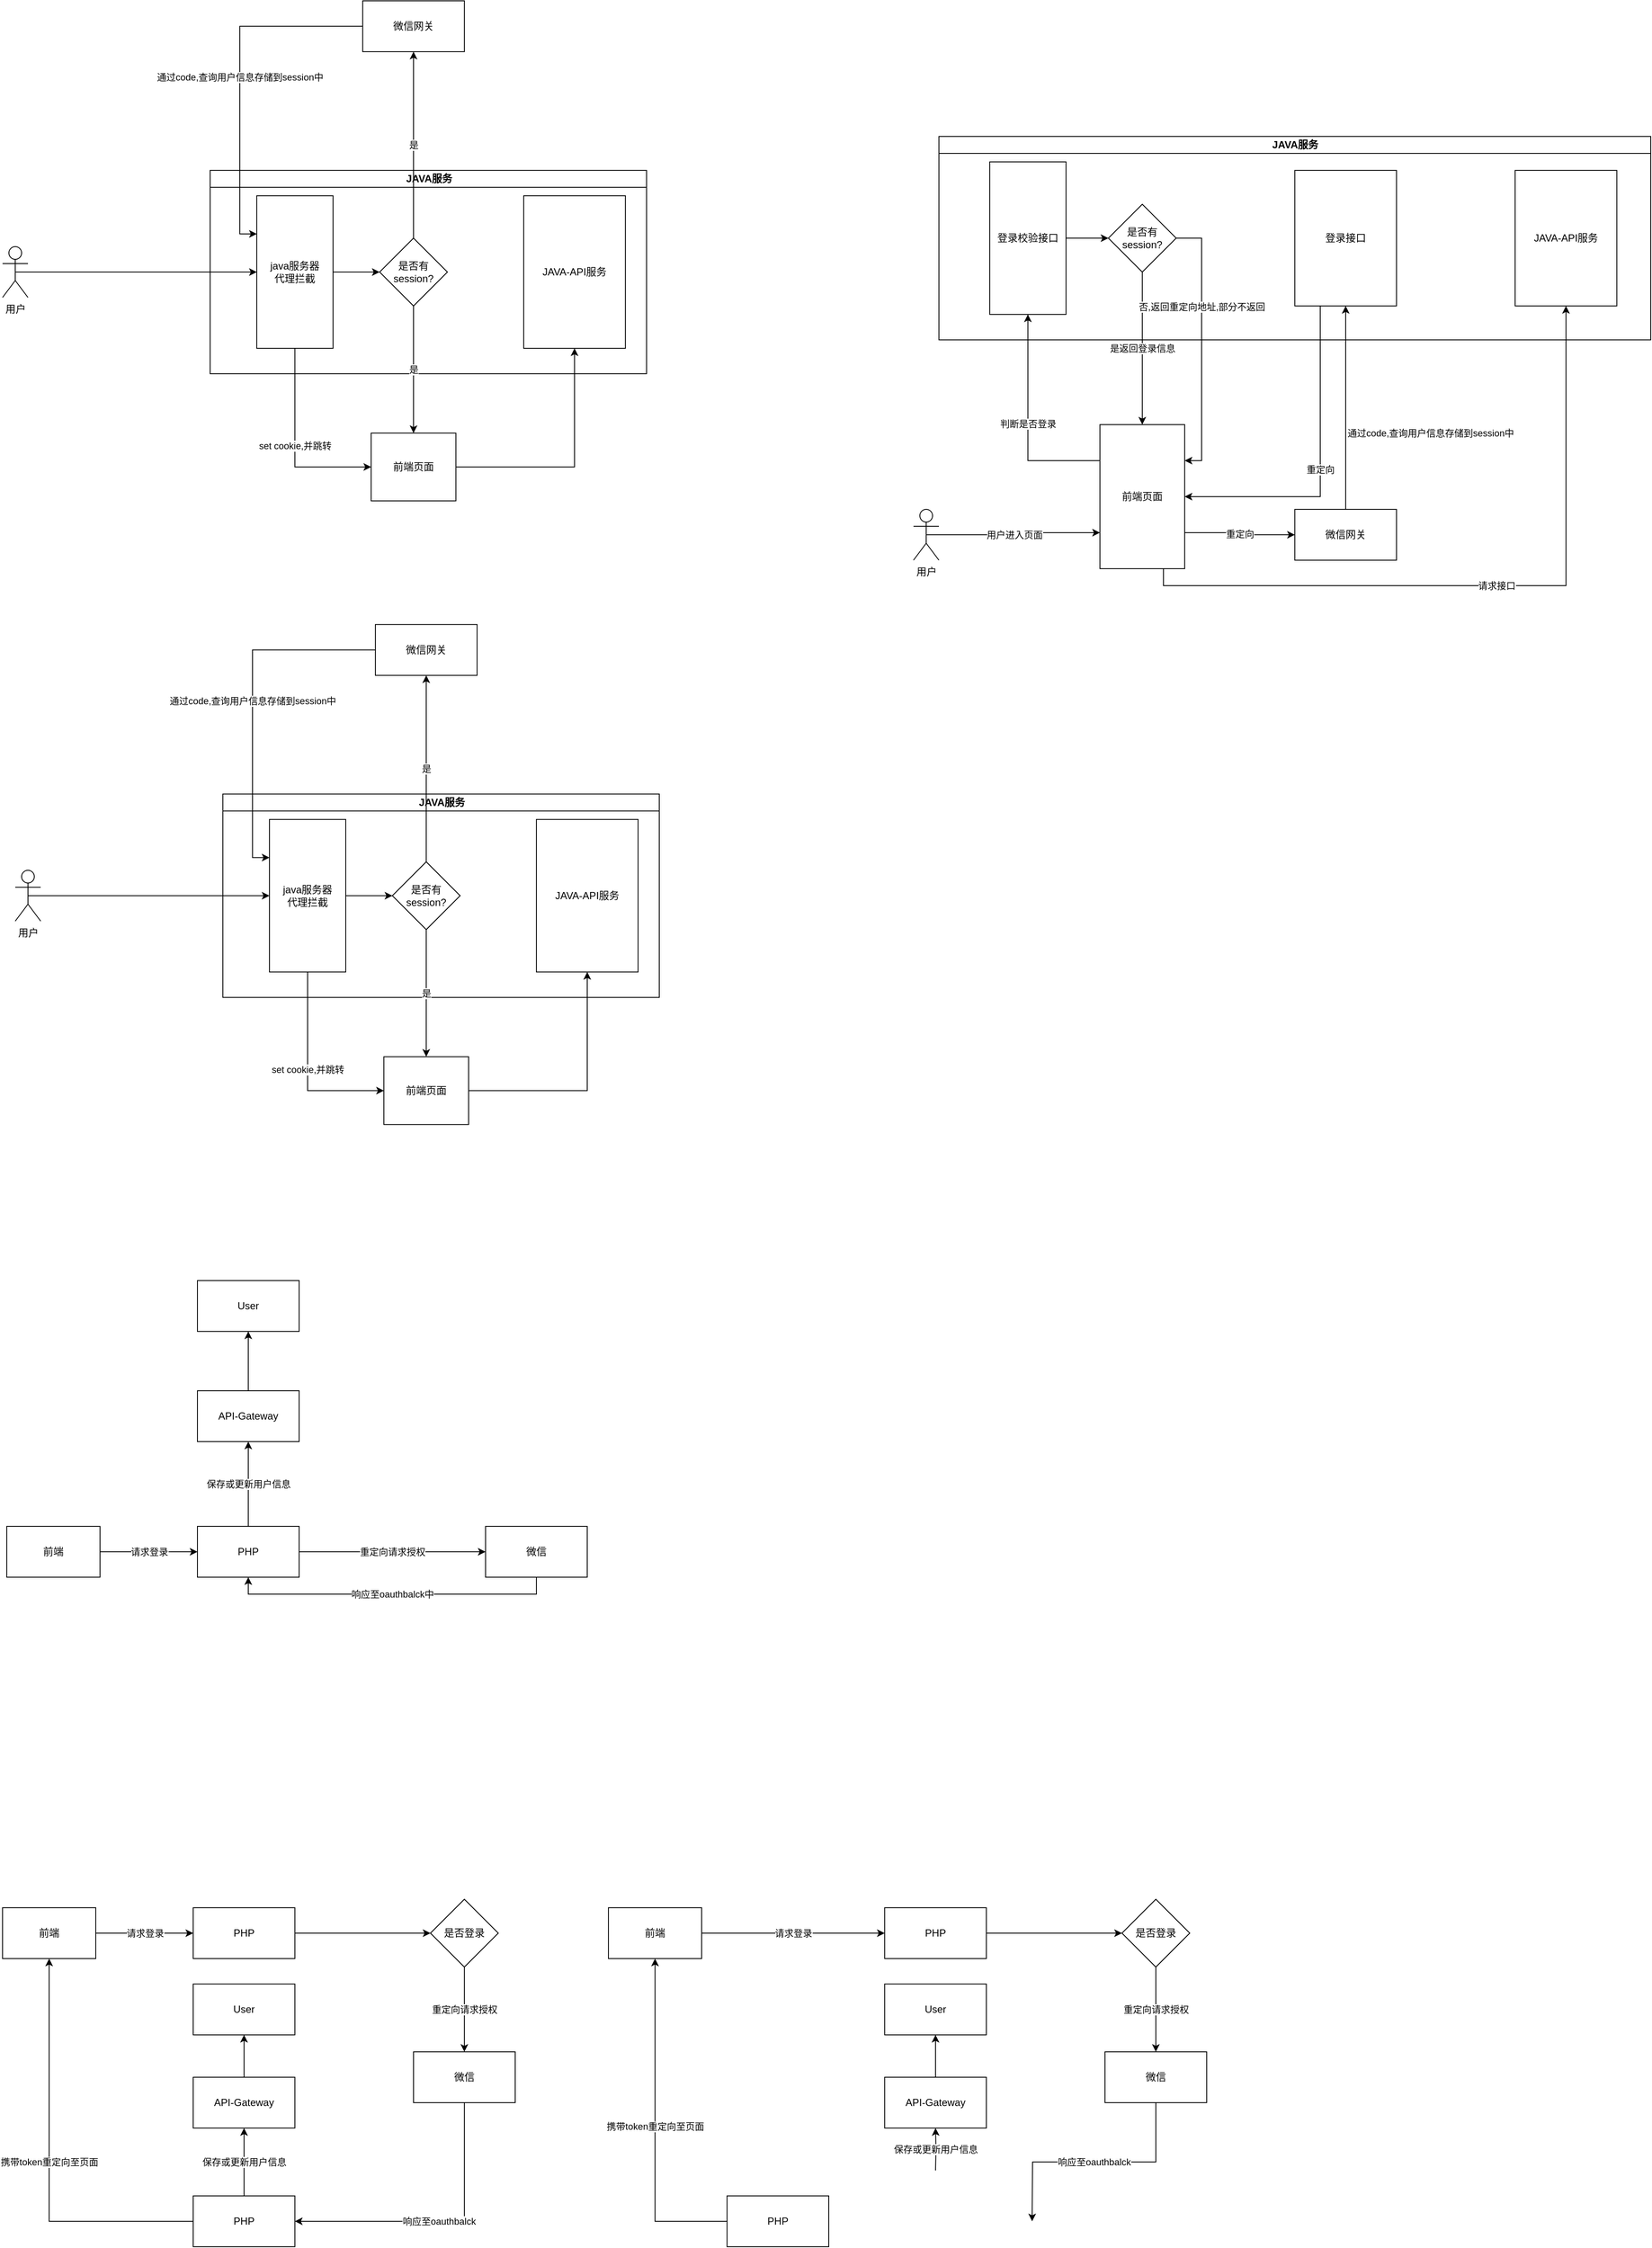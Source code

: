 <mxfile version="11.2.3" type="github" pages="1"><diagram id="ZFBAuobEn__pr9jLAsII" name="第 1 页"><mxGraphModel dx="1422" dy="1655" grid="1" gridSize="10" guides="1" tooltips="1" connect="1" arrows="1" fold="1" page="1" pageScale="1" pageWidth="1100" pageHeight="850" background="#FFFFFF" math="0" shadow="0"><root><mxCell id="0"/><mxCell id="1" parent="0"/><mxCell id="5YqJo6QiYUOueP3mv-Mx-4" value="set cookie,并跳转" style="edgeStyle=orthogonalEdgeStyle;rounded=0;orthogonalLoop=1;jettySize=auto;html=1;exitX=0.5;exitY=1;exitDx=0;exitDy=0;entryX=0;entryY=0.5;entryDx=0;entryDy=0;" parent="1" source="5YqJo6QiYUOueP3mv-Mx-1" target="5YqJo6QiYUOueP3mv-Mx-2" edge="1"><mxGeometry relative="1" as="geometry"/></mxCell><mxCell id="5YqJo6QiYUOueP3mv-Mx-6" style="edgeStyle=orthogonalEdgeStyle;rounded=0;orthogonalLoop=1;jettySize=auto;html=1;exitX=1;exitY=0.5;exitDx=0;exitDy=0;entryX=0.5;entryY=1;entryDx=0;entryDy=0;" parent="1" source="5YqJo6QiYUOueP3mv-Mx-2" target="5YqJo6QiYUOueP3mv-Mx-5" edge="1"><mxGeometry relative="1" as="geometry"/></mxCell><mxCell id="5YqJo6QiYUOueP3mv-Mx-2" value="前端页面" style="rounded=0;whiteSpace=wrap;html=1;" parent="1" vertex="1"><mxGeometry x="630" y="360" width="100" height="80" as="geometry"/></mxCell><mxCell id="5YqJo6QiYUOueP3mv-Mx-31" value="JAVA服务" style="swimlane;html=1;startSize=20;horizontal=1;containerType=tree;" parent="1" vertex="1"><mxGeometry x="440" y="50" width="515" height="240" as="geometry"/></mxCell><mxCell id="AHeOL8gglu6n_5h1qj5--10" style="edgeStyle=orthogonalEdgeStyle;rounded=0;orthogonalLoop=1;jettySize=auto;html=1;exitX=1;exitY=0.5;exitDx=0;exitDy=0;entryX=0;entryY=0.5;entryDx=0;entryDy=0;" edge="1" parent="5YqJo6QiYUOueP3mv-Mx-31" source="5YqJo6QiYUOueP3mv-Mx-1" target="AHeOL8gglu6n_5h1qj5--2"><mxGeometry relative="1" as="geometry"/></mxCell><mxCell id="5YqJo6QiYUOueP3mv-Mx-1" value="java服务器&lt;br&gt;代理拦截" style="rounded=0;whiteSpace=wrap;html=1;" parent="5YqJo6QiYUOueP3mv-Mx-31" vertex="1"><mxGeometry x="55" y="30" width="90" height="180" as="geometry"/></mxCell><mxCell id="5YqJo6QiYUOueP3mv-Mx-5" value="JAVA-API服务" style="rounded=0;whiteSpace=wrap;html=1;" parent="5YqJo6QiYUOueP3mv-Mx-31" vertex="1"><mxGeometry x="370" y="30" width="120" height="180" as="geometry"/></mxCell><mxCell id="AHeOL8gglu6n_5h1qj5--2" value="是否有session?" style="rhombus;whiteSpace=wrap;html=1;" vertex="1" parent="5YqJo6QiYUOueP3mv-Mx-31"><mxGeometry x="200" y="80" width="80" height="80" as="geometry"/></mxCell><mxCell id="AHeOL8gglu6n_5h1qj5--3" value="是" style="edgeStyle=orthogonalEdgeStyle;rounded=0;orthogonalLoop=1;jettySize=auto;html=1;exitX=0.5;exitY=0;exitDx=0;exitDy=0;" edge="1" parent="5YqJo6QiYUOueP3mv-Mx-31" source="AHeOL8gglu6n_5h1qj5--2"><mxGeometry relative="1" as="geometry"><mxPoint x="240" y="-140" as="targetPoint"/></mxGeometry></mxCell><mxCell id="5YqJo6QiYUOueP3mv-Mx-35" style="edgeStyle=orthogonalEdgeStyle;rounded=0;orthogonalLoop=1;jettySize=auto;html=1;exitX=0.5;exitY=0.5;exitDx=0;exitDy=0;exitPerimeter=0;entryX=0;entryY=0.5;entryDx=0;entryDy=0;" parent="1" source="5YqJo6QiYUOueP3mv-Mx-32" target="5YqJo6QiYUOueP3mv-Mx-1" edge="1"><mxGeometry relative="1" as="geometry"><mxPoint x="380" y="180" as="targetPoint"/></mxGeometry></mxCell><mxCell id="5YqJo6QiYUOueP3mv-Mx-32" value="用户" style="shape=umlActor;verticalLabelPosition=bottom;labelBackgroundColor=#ffffff;verticalAlign=top;html=1;outlineConnect=0;" parent="1" vertex="1"><mxGeometry x="195" y="140" width="30" height="60" as="geometry"/></mxCell><mxCell id="AHeOL8gglu6n_5h1qj5--4" value="是" style="edgeStyle=orthogonalEdgeStyle;rounded=0;orthogonalLoop=1;jettySize=auto;html=1;exitX=0.5;exitY=1;exitDx=0;exitDy=0;entryX=0.5;entryY=0;entryDx=0;entryDy=0;" edge="1" parent="1" source="AHeOL8gglu6n_5h1qj5--2" target="5YqJo6QiYUOueP3mv-Mx-2"><mxGeometry relative="1" as="geometry"/></mxCell><mxCell id="AHeOL8gglu6n_5h1qj5--12" value="通过code,查询用户信息存储到session中" style="edgeStyle=orthogonalEdgeStyle;rounded=0;orthogonalLoop=1;jettySize=auto;html=1;exitX=0;exitY=0.5;exitDx=0;exitDy=0;entryX=0;entryY=0.25;entryDx=0;entryDy=0;" edge="1" parent="1" source="AHeOL8gglu6n_5h1qj5--11" target="5YqJo6QiYUOueP3mv-Mx-1"><mxGeometry relative="1" as="geometry"/></mxCell><mxCell id="AHeOL8gglu6n_5h1qj5--11" value="微信网关" style="rounded=0;whiteSpace=wrap;html=1;" vertex="1" parent="1"><mxGeometry x="620" y="-150" width="120" height="60" as="geometry"/></mxCell><mxCell id="AHeOL8gglu6n_5h1qj5--15" value="请求接口" style="edgeStyle=orthogonalEdgeStyle;rounded=0;orthogonalLoop=1;jettySize=auto;html=1;exitX=0.75;exitY=1;exitDx=0;exitDy=0;entryX=0.5;entryY=1;entryDx=0;entryDy=0;" edge="1" parent="1" source="AHeOL8gglu6n_5h1qj5--16" target="AHeOL8gglu6n_5h1qj5--20"><mxGeometry relative="1" as="geometry"/></mxCell><mxCell id="AHeOL8gglu6n_5h1qj5--74" value="判断是否登录" style="edgeStyle=orthogonalEdgeStyle;rounded=0;orthogonalLoop=1;jettySize=auto;html=1;exitX=0;exitY=0.25;exitDx=0;exitDy=0;entryX=0.5;entryY=1;entryDx=0;entryDy=0;" edge="1" parent="1" source="AHeOL8gglu6n_5h1qj5--16" target="AHeOL8gglu6n_5h1qj5--19"><mxGeometry relative="1" as="geometry"/></mxCell><mxCell id="AHeOL8gglu6n_5h1qj5--87" value="重定向" style="edgeStyle=orthogonalEdgeStyle;rounded=0;orthogonalLoop=1;jettySize=auto;html=1;exitX=1;exitY=0.75;exitDx=0;exitDy=0;entryX=0;entryY=0.5;entryDx=0;entryDy=0;" edge="1" parent="1" source="AHeOL8gglu6n_5h1qj5--16" target="AHeOL8gglu6n_5h1qj5--27"><mxGeometry relative="1" as="geometry"/></mxCell><mxCell id="AHeOL8gglu6n_5h1qj5--16" value="前端页面" style="rounded=0;whiteSpace=wrap;html=1;" vertex="1" parent="1"><mxGeometry x="1490" y="350" width="100" height="170" as="geometry"/></mxCell><mxCell id="AHeOL8gglu6n_5h1qj5--17" value="JAVA服务" style="swimlane;html=1;startSize=20;horizontal=1;containerType=tree;" vertex="1" parent="1"><mxGeometry x="1300" y="10" width="840" height="240" as="geometry"/></mxCell><mxCell id="AHeOL8gglu6n_5h1qj5--18" style="edgeStyle=orthogonalEdgeStyle;rounded=0;orthogonalLoop=1;jettySize=auto;html=1;exitX=1;exitY=0.5;exitDx=0;exitDy=0;entryX=0;entryY=0.5;entryDx=0;entryDy=0;" edge="1" parent="AHeOL8gglu6n_5h1qj5--17" source="AHeOL8gglu6n_5h1qj5--19" target="AHeOL8gglu6n_5h1qj5--21"><mxGeometry relative="1" as="geometry"/></mxCell><mxCell id="AHeOL8gglu6n_5h1qj5--19" value="登录校验接口" style="rounded=0;whiteSpace=wrap;html=1;" vertex="1" parent="AHeOL8gglu6n_5h1qj5--17"><mxGeometry x="60" y="30" width="90" height="180" as="geometry"/></mxCell><mxCell id="AHeOL8gglu6n_5h1qj5--20" value="JAVA-API服务" style="rounded=0;whiteSpace=wrap;html=1;" vertex="1" parent="AHeOL8gglu6n_5h1qj5--17"><mxGeometry x="680" y="40" width="120" height="160" as="geometry"/></mxCell><mxCell id="AHeOL8gglu6n_5h1qj5--21" value="是否有session?" style="rhombus;whiteSpace=wrap;html=1;" vertex="1" parent="AHeOL8gglu6n_5h1qj5--17"><mxGeometry x="200" y="80" width="80" height="80" as="geometry"/></mxCell><mxCell id="AHeOL8gglu6n_5h1qj5--81" value="登录接口" style="rounded=0;whiteSpace=wrap;html=1;" vertex="1" parent="AHeOL8gglu6n_5h1qj5--17"><mxGeometry x="420" y="40" width="120" height="160" as="geometry"/></mxCell><mxCell id="AHeOL8gglu6n_5h1qj5--23" value="用户进入页面" style="edgeStyle=orthogonalEdgeStyle;rounded=0;orthogonalLoop=1;jettySize=auto;html=1;exitX=0.5;exitY=0.5;exitDx=0;exitDy=0;exitPerimeter=0;entryX=0;entryY=0.75;entryDx=0;entryDy=0;" edge="1" parent="1" source="AHeOL8gglu6n_5h1qj5--24" target="AHeOL8gglu6n_5h1qj5--16"><mxGeometry relative="1" as="geometry"><mxPoint x="1272" y="140" as="targetPoint"/></mxGeometry></mxCell><mxCell id="AHeOL8gglu6n_5h1qj5--24" value="用户" style="shape=umlActor;verticalLabelPosition=bottom;labelBackgroundColor=#ffffff;verticalAlign=top;html=1;outlineConnect=0;" vertex="1" parent="1"><mxGeometry x="1270" y="450" width="30" height="60" as="geometry"/></mxCell><mxCell id="AHeOL8gglu6n_5h1qj5--25" value="是返回登录信息" style="edgeStyle=orthogonalEdgeStyle;rounded=0;orthogonalLoop=1;jettySize=auto;html=1;exitX=0.5;exitY=1;exitDx=0;exitDy=0;entryX=0.5;entryY=0;entryDx=0;entryDy=0;" edge="1" parent="1" source="AHeOL8gglu6n_5h1qj5--21" target="AHeOL8gglu6n_5h1qj5--16"><mxGeometry relative="1" as="geometry"/></mxCell><mxCell id="AHeOL8gglu6n_5h1qj5--26" value="通过code,查询用户信息存储到session中" style="edgeStyle=orthogonalEdgeStyle;rounded=0;orthogonalLoop=1;jettySize=auto;html=1;exitX=0.5;exitY=0;exitDx=0;exitDy=0;entryX=0.5;entryY=1;entryDx=0;entryDy=0;" edge="1" parent="1" source="AHeOL8gglu6n_5h1qj5--27" target="AHeOL8gglu6n_5h1qj5--81"><mxGeometry x="-0.25" y="-100" relative="1" as="geometry"><mxPoint as="offset"/></mxGeometry></mxCell><mxCell id="AHeOL8gglu6n_5h1qj5--27" value="微信网关" style="rounded=0;whiteSpace=wrap;html=1;" vertex="1" parent="1"><mxGeometry x="1720" y="450" width="120" height="60" as="geometry"/></mxCell><mxCell id="AHeOL8gglu6n_5h1qj5--22" value="否,返回重定向地址,部分不返回" style="edgeStyle=orthogonalEdgeStyle;rounded=0;orthogonalLoop=1;jettySize=auto;html=1;exitX=1;exitY=0.5;exitDx=0;exitDy=0;entryX=1;entryY=0.25;entryDx=0;entryDy=0;" edge="1" parent="1" source="AHeOL8gglu6n_5h1qj5--21" target="AHeOL8gglu6n_5h1qj5--16"><mxGeometry x="-0.294" relative="1" as="geometry"><mxPoint x="1572" y="-130" as="targetPoint"/><mxPoint as="offset"/></mxGeometry></mxCell><mxCell id="AHeOL8gglu6n_5h1qj5--89" value="重定向" style="edgeStyle=orthogonalEdgeStyle;rounded=0;orthogonalLoop=1;jettySize=auto;html=1;exitX=0.25;exitY=1;exitDx=0;exitDy=0;entryX=1;entryY=0.5;entryDx=0;entryDy=0;" edge="1" parent="1" source="AHeOL8gglu6n_5h1qj5--81" target="AHeOL8gglu6n_5h1qj5--16"><mxGeometry relative="1" as="geometry"/></mxCell><mxCell id="AHeOL8gglu6n_5h1qj5--90" value="set cookie,并跳转" style="edgeStyle=orthogonalEdgeStyle;rounded=0;orthogonalLoop=1;jettySize=auto;html=1;exitX=0.5;exitY=1;exitDx=0;exitDy=0;entryX=0;entryY=0.5;entryDx=0;entryDy=0;" edge="1" parent="1" source="AHeOL8gglu6n_5h1qj5--95" target="AHeOL8gglu6n_5h1qj5--92"><mxGeometry relative="1" as="geometry"/></mxCell><mxCell id="AHeOL8gglu6n_5h1qj5--91" style="edgeStyle=orthogonalEdgeStyle;rounded=0;orthogonalLoop=1;jettySize=auto;html=1;exitX=1;exitY=0.5;exitDx=0;exitDy=0;entryX=0.5;entryY=1;entryDx=0;entryDy=0;" edge="1" parent="1" source="AHeOL8gglu6n_5h1qj5--92" target="AHeOL8gglu6n_5h1qj5--96"><mxGeometry relative="1" as="geometry"/></mxCell><mxCell id="AHeOL8gglu6n_5h1qj5--92" value="前端页面" style="rounded=0;whiteSpace=wrap;html=1;" vertex="1" parent="1"><mxGeometry x="645" y="1095.882" width="100" height="80" as="geometry"/></mxCell><mxCell id="AHeOL8gglu6n_5h1qj5--93" value="JAVA服务" style="swimlane;html=1;startSize=20;horizontal=1;containerType=tree;" vertex="1" parent="1"><mxGeometry x="455" y="785.882" width="515" height="240" as="geometry"/></mxCell><mxCell id="AHeOL8gglu6n_5h1qj5--94" style="edgeStyle=orthogonalEdgeStyle;rounded=0;orthogonalLoop=1;jettySize=auto;html=1;exitX=1;exitY=0.5;exitDx=0;exitDy=0;entryX=0;entryY=0.5;entryDx=0;entryDy=0;" edge="1" parent="AHeOL8gglu6n_5h1qj5--93" source="AHeOL8gglu6n_5h1qj5--95" target="AHeOL8gglu6n_5h1qj5--97"><mxGeometry relative="1" as="geometry"/></mxCell><mxCell id="AHeOL8gglu6n_5h1qj5--95" value="java服务器&lt;br&gt;代理拦截" style="rounded=0;whiteSpace=wrap;html=1;" vertex="1" parent="AHeOL8gglu6n_5h1qj5--93"><mxGeometry x="55" y="30" width="90" height="180" as="geometry"/></mxCell><mxCell id="AHeOL8gglu6n_5h1qj5--96" value="JAVA-API服务" style="rounded=0;whiteSpace=wrap;html=1;" vertex="1" parent="AHeOL8gglu6n_5h1qj5--93"><mxGeometry x="370" y="30" width="120" height="180" as="geometry"/></mxCell><mxCell id="AHeOL8gglu6n_5h1qj5--97" value="是否有session?" style="rhombus;whiteSpace=wrap;html=1;" vertex="1" parent="AHeOL8gglu6n_5h1qj5--93"><mxGeometry x="200" y="80" width="80" height="80" as="geometry"/></mxCell><mxCell id="AHeOL8gglu6n_5h1qj5--98" value="是" style="edgeStyle=orthogonalEdgeStyle;rounded=0;orthogonalLoop=1;jettySize=auto;html=1;exitX=0.5;exitY=0;exitDx=0;exitDy=0;" edge="1" parent="AHeOL8gglu6n_5h1qj5--93" source="AHeOL8gglu6n_5h1qj5--97"><mxGeometry relative="1" as="geometry"><mxPoint x="240" y="-140" as="targetPoint"/></mxGeometry></mxCell><mxCell id="AHeOL8gglu6n_5h1qj5--99" style="edgeStyle=orthogonalEdgeStyle;rounded=0;orthogonalLoop=1;jettySize=auto;html=1;exitX=0.5;exitY=0.5;exitDx=0;exitDy=0;exitPerimeter=0;entryX=0;entryY=0.5;entryDx=0;entryDy=0;" edge="1" parent="1" source="AHeOL8gglu6n_5h1qj5--100" target="AHeOL8gglu6n_5h1qj5--95"><mxGeometry relative="1" as="geometry"><mxPoint x="395" y="915.882" as="targetPoint"/></mxGeometry></mxCell><mxCell id="AHeOL8gglu6n_5h1qj5--100" value="用户" style="shape=umlActor;verticalLabelPosition=bottom;labelBackgroundColor=#ffffff;verticalAlign=top;html=1;outlineConnect=0;" vertex="1" parent="1"><mxGeometry x="210" y="875.882" width="30" height="60" as="geometry"/></mxCell><mxCell id="AHeOL8gglu6n_5h1qj5--101" value="是" style="edgeStyle=orthogonalEdgeStyle;rounded=0;orthogonalLoop=1;jettySize=auto;html=1;exitX=0.5;exitY=1;exitDx=0;exitDy=0;entryX=0.5;entryY=0;entryDx=0;entryDy=0;" edge="1" parent="1" source="AHeOL8gglu6n_5h1qj5--97" target="AHeOL8gglu6n_5h1qj5--92"><mxGeometry relative="1" as="geometry"/></mxCell><mxCell id="AHeOL8gglu6n_5h1qj5--102" value="通过code,查询用户信息存储到session中" style="edgeStyle=orthogonalEdgeStyle;rounded=0;orthogonalLoop=1;jettySize=auto;html=1;exitX=0;exitY=0.5;exitDx=0;exitDy=0;entryX=0;entryY=0.25;entryDx=0;entryDy=0;" edge="1" parent="1" source="AHeOL8gglu6n_5h1qj5--103" target="AHeOL8gglu6n_5h1qj5--95"><mxGeometry relative="1" as="geometry"/></mxCell><mxCell id="AHeOL8gglu6n_5h1qj5--103" value="微信网关" style="rounded=0;whiteSpace=wrap;html=1;" vertex="1" parent="1"><mxGeometry x="635" y="585.882" width="120" height="60" as="geometry"/></mxCell><mxCell id="AHeOL8gglu6n_5h1qj5--107" value="请求登录" style="edgeStyle=orthogonalEdgeStyle;rounded=0;orthogonalLoop=1;jettySize=auto;html=1;exitX=1;exitY=0.5;exitDx=0;exitDy=0;entryX=0;entryY=0.5;entryDx=0;entryDy=0;" edge="1" parent="1" source="AHeOL8gglu6n_5h1qj5--104" target="AHeOL8gglu6n_5h1qj5--105"><mxGeometry relative="1" as="geometry"/></mxCell><mxCell id="AHeOL8gglu6n_5h1qj5--104" value="前端" style="rounded=0;whiteSpace=wrap;html=1;" vertex="1" parent="1"><mxGeometry x="200" y="1650" width="110" height="60" as="geometry"/></mxCell><mxCell id="AHeOL8gglu6n_5h1qj5--108" value="重定向请求授权" style="edgeStyle=orthogonalEdgeStyle;rounded=0;orthogonalLoop=1;jettySize=auto;html=1;exitX=1;exitY=0.5;exitDx=0;exitDy=0;entryX=0;entryY=0.5;entryDx=0;entryDy=0;" edge="1" parent="1" source="AHeOL8gglu6n_5h1qj5--105" target="AHeOL8gglu6n_5h1qj5--109"><mxGeometry relative="1" as="geometry"><mxPoint x="660" y="1720" as="targetPoint"/></mxGeometry></mxCell><mxCell id="AHeOL8gglu6n_5h1qj5--112" value="保存或更新用户信息" style="edgeStyle=orthogonalEdgeStyle;rounded=0;orthogonalLoop=1;jettySize=auto;html=1;exitX=0.5;exitY=0;exitDx=0;exitDy=0;entryX=0.5;entryY=1;entryDx=0;entryDy=0;" edge="1" parent="1" source="AHeOL8gglu6n_5h1qj5--105" target="AHeOL8gglu6n_5h1qj5--113"><mxGeometry relative="1" as="geometry"><mxPoint x="485" y="1580" as="targetPoint"/></mxGeometry></mxCell><mxCell id="AHeOL8gglu6n_5h1qj5--105" value="PHP" style="rounded=0;whiteSpace=wrap;html=1;" vertex="1" parent="1"><mxGeometry x="425" y="1650" width="120" height="60" as="geometry"/></mxCell><mxCell id="AHeOL8gglu6n_5h1qj5--110" value="响应至oauthbalck中" style="edgeStyle=orthogonalEdgeStyle;rounded=0;orthogonalLoop=1;jettySize=auto;html=1;exitX=0.5;exitY=1;exitDx=0;exitDy=0;entryX=0.5;entryY=1;entryDx=0;entryDy=0;" edge="1" parent="1" source="AHeOL8gglu6n_5h1qj5--109" target="AHeOL8gglu6n_5h1qj5--105"><mxGeometry relative="1" as="geometry"/></mxCell><mxCell id="AHeOL8gglu6n_5h1qj5--109" value="微信" style="rounded=0;whiteSpace=wrap;html=1;" vertex="1" parent="1"><mxGeometry x="765" y="1650" width="120" height="60" as="geometry"/></mxCell><mxCell id="AHeOL8gglu6n_5h1qj5--111" value="User" style="rounded=0;whiteSpace=wrap;html=1;" vertex="1" parent="1"><mxGeometry x="425" y="1360" width="120" height="60" as="geometry"/></mxCell><mxCell id="AHeOL8gglu6n_5h1qj5--115" style="edgeStyle=orthogonalEdgeStyle;rounded=0;orthogonalLoop=1;jettySize=auto;html=1;exitX=0.5;exitY=0;exitDx=0;exitDy=0;entryX=0.5;entryY=1;entryDx=0;entryDy=0;" edge="1" parent="1" source="AHeOL8gglu6n_5h1qj5--113" target="AHeOL8gglu6n_5h1qj5--111"><mxGeometry relative="1" as="geometry"/></mxCell><mxCell id="AHeOL8gglu6n_5h1qj5--113" value="API-Gateway" style="rounded=0;whiteSpace=wrap;html=1;" vertex="1" parent="1"><mxGeometry x="425" y="1490" width="120" height="60" as="geometry"/></mxCell><mxCell id="AHeOL8gglu6n_5h1qj5--116" value="请求登录" style="edgeStyle=orthogonalEdgeStyle;rounded=0;orthogonalLoop=1;jettySize=auto;html=1;exitX=1;exitY=0.5;exitDx=0;exitDy=0;entryX=0;entryY=0.5;entryDx=0;entryDy=0;" edge="1" parent="1" source="AHeOL8gglu6n_5h1qj5--117" target="AHeOL8gglu6n_5h1qj5--120"><mxGeometry relative="1" as="geometry"/></mxCell><mxCell id="AHeOL8gglu6n_5h1qj5--117" value="前端" style="rounded=0;whiteSpace=wrap;html=1;" vertex="1" parent="1"><mxGeometry x="195" y="2100" width="110" height="60" as="geometry"/></mxCell><mxCell id="AHeOL8gglu6n_5h1qj5--118" value="重定向请求授权" style="edgeStyle=orthogonalEdgeStyle;rounded=0;orthogonalLoop=1;jettySize=auto;html=1;entryX=0.5;entryY=0;entryDx=0;entryDy=0;exitX=0.5;exitY=1;exitDx=0;exitDy=0;" edge="1" parent="1" source="AHeOL8gglu6n_5h1qj5--126" target="AHeOL8gglu6n_5h1qj5--122"><mxGeometry relative="1" as="geometry"><mxPoint x="655" y="2170" as="targetPoint"/><mxPoint x="830" y="2130" as="sourcePoint"/></mxGeometry></mxCell><mxCell id="AHeOL8gglu6n_5h1qj5--119" value="保存或更新用户信息" style="edgeStyle=orthogonalEdgeStyle;rounded=0;orthogonalLoop=1;jettySize=auto;html=1;exitX=0.5;exitY=0;exitDx=0;exitDy=0;entryX=0.5;entryY=1;entryDx=0;entryDy=0;" edge="1" parent="1" source="AHeOL8gglu6n_5h1qj5--129" target="AHeOL8gglu6n_5h1qj5--125"><mxGeometry relative="1" as="geometry"><mxPoint x="480" y="2030" as="targetPoint"/></mxGeometry></mxCell><mxCell id="AHeOL8gglu6n_5h1qj5--127" style="edgeStyle=orthogonalEdgeStyle;rounded=0;orthogonalLoop=1;jettySize=auto;html=1;exitX=1;exitY=0.5;exitDx=0;exitDy=0;" edge="1" parent="1" source="AHeOL8gglu6n_5h1qj5--120" target="AHeOL8gglu6n_5h1qj5--126"><mxGeometry relative="1" as="geometry"/></mxCell><mxCell id="AHeOL8gglu6n_5h1qj5--120" value="PHP" style="rounded=0;whiteSpace=wrap;html=1;" vertex="1" parent="1"><mxGeometry x="420" y="2100" width="120" height="60" as="geometry"/></mxCell><mxCell id="AHeOL8gglu6n_5h1qj5--121" value="响应至oauthbalck" style="edgeStyle=orthogonalEdgeStyle;rounded=0;orthogonalLoop=1;jettySize=auto;html=1;exitX=0.5;exitY=1;exitDx=0;exitDy=0;entryX=1;entryY=0.5;entryDx=0;entryDy=0;" edge="1" parent="1" source="AHeOL8gglu6n_5h1qj5--122" target="AHeOL8gglu6n_5h1qj5--129"><mxGeometry relative="1" as="geometry"/></mxCell><mxCell id="AHeOL8gglu6n_5h1qj5--122" value="微信" style="rounded=0;whiteSpace=wrap;html=1;" vertex="1" parent="1"><mxGeometry x="680" y="2270" width="120" height="60" as="geometry"/></mxCell><mxCell id="AHeOL8gglu6n_5h1qj5--123" value="User" style="rounded=0;whiteSpace=wrap;html=1;" vertex="1" parent="1"><mxGeometry x="420" y="2190" width="120" height="60" as="geometry"/></mxCell><mxCell id="AHeOL8gglu6n_5h1qj5--124" style="edgeStyle=orthogonalEdgeStyle;rounded=0;orthogonalLoop=1;jettySize=auto;html=1;exitX=0.5;exitY=0;exitDx=0;exitDy=0;entryX=0.5;entryY=1;entryDx=0;entryDy=0;" edge="1" parent="1" source="AHeOL8gglu6n_5h1qj5--125" target="AHeOL8gglu6n_5h1qj5--123"><mxGeometry relative="1" as="geometry"/></mxCell><mxCell id="AHeOL8gglu6n_5h1qj5--125" value="API-Gateway" style="rounded=0;whiteSpace=wrap;html=1;" vertex="1" parent="1"><mxGeometry x="420" y="2300" width="120" height="60" as="geometry"/></mxCell><mxCell id="AHeOL8gglu6n_5h1qj5--126" value="是否登录" style="rhombus;whiteSpace=wrap;html=1;" vertex="1" parent="1"><mxGeometry x="700" y="2090" width="80" height="80" as="geometry"/></mxCell><mxCell id="AHeOL8gglu6n_5h1qj5--130" value="携带token重定向至页面" style="edgeStyle=orthogonalEdgeStyle;rounded=0;orthogonalLoop=1;jettySize=auto;html=1;exitX=0;exitY=0.5;exitDx=0;exitDy=0;entryX=0.5;entryY=1;entryDx=0;entryDy=0;" edge="1" parent="1" source="AHeOL8gglu6n_5h1qj5--129" target="AHeOL8gglu6n_5h1qj5--117"><mxGeometry relative="1" as="geometry"/></mxCell><mxCell id="AHeOL8gglu6n_5h1qj5--129" value="PHP" style="rounded=0;whiteSpace=wrap;html=1;" vertex="1" parent="1"><mxGeometry x="420" y="2440" width="120" height="60" as="geometry"/></mxCell><mxCell id="AHeOL8gglu6n_5h1qj5--131" value="请求登录" style="edgeStyle=orthogonalEdgeStyle;rounded=0;orthogonalLoop=1;jettySize=auto;html=1;exitX=1;exitY=0.5;exitDx=0;exitDy=0;entryX=0;entryY=0.5;entryDx=0;entryDy=0;" edge="1" source="AHeOL8gglu6n_5h1qj5--132" target="AHeOL8gglu6n_5h1qj5--136" parent="1"><mxGeometry relative="1" as="geometry"/></mxCell><mxCell id="AHeOL8gglu6n_5h1qj5--132" value="前端" style="rounded=0;whiteSpace=wrap;html=1;" vertex="1" parent="1"><mxGeometry x="910" y="2100" width="110" height="60" as="geometry"/></mxCell><mxCell id="AHeOL8gglu6n_5h1qj5--133" value="重定向请求授权" style="edgeStyle=orthogonalEdgeStyle;rounded=0;orthogonalLoop=1;jettySize=auto;html=1;entryX=0.5;entryY=0;entryDx=0;entryDy=0;exitX=0.5;exitY=1;exitDx=0;exitDy=0;" edge="1" source="AHeOL8gglu6n_5h1qj5--142" target="AHeOL8gglu6n_5h1qj5--138" parent="1"><mxGeometry relative="1" as="geometry"><mxPoint x="1471" y="2170" as="targetPoint"/><mxPoint x="1646" y="2130" as="sourcePoint"/></mxGeometry></mxCell><mxCell id="AHeOL8gglu6n_5h1qj5--134" value="保存或更新用户信息" style="edgeStyle=orthogonalEdgeStyle;rounded=0;orthogonalLoop=1;jettySize=auto;html=1;entryX=0.5;entryY=1;entryDx=0;entryDy=0;" edge="1" target="AHeOL8gglu6n_5h1qj5--141" parent="1"><mxGeometry relative="1" as="geometry"><mxPoint x="1296" y="2030" as="targetPoint"/><mxPoint x="1296" y="2410" as="sourcePoint"/></mxGeometry></mxCell><mxCell id="AHeOL8gglu6n_5h1qj5--135" style="edgeStyle=orthogonalEdgeStyle;rounded=0;orthogonalLoop=1;jettySize=auto;html=1;exitX=1;exitY=0.5;exitDx=0;exitDy=0;" edge="1" source="AHeOL8gglu6n_5h1qj5--136" target="AHeOL8gglu6n_5h1qj5--142" parent="1"><mxGeometry relative="1" as="geometry"/></mxCell><mxCell id="AHeOL8gglu6n_5h1qj5--136" value="PHP" style="rounded=0;whiteSpace=wrap;html=1;" vertex="1" parent="1"><mxGeometry x="1236" y="2100" width="120" height="60" as="geometry"/></mxCell><mxCell id="AHeOL8gglu6n_5h1qj5--137" value="响应至oauthbalck" style="edgeStyle=orthogonalEdgeStyle;rounded=0;orthogonalLoop=1;jettySize=auto;html=1;exitX=0.5;exitY=1;exitDx=0;exitDy=0;" edge="1" source="AHeOL8gglu6n_5h1qj5--138" parent="1"><mxGeometry relative="1" as="geometry"><mxPoint x="1410" y="2470" as="targetPoint"/></mxGeometry></mxCell><mxCell id="AHeOL8gglu6n_5h1qj5--138" value="微信" style="rounded=0;whiteSpace=wrap;html=1;" vertex="1" parent="1"><mxGeometry x="1496" y="2270" width="120" height="60" as="geometry"/></mxCell><mxCell id="AHeOL8gglu6n_5h1qj5--139" value="User" style="rounded=0;whiteSpace=wrap;html=1;" vertex="1" parent="1"><mxGeometry x="1236" y="2190" width="120" height="60" as="geometry"/></mxCell><mxCell id="AHeOL8gglu6n_5h1qj5--140" style="edgeStyle=orthogonalEdgeStyle;rounded=0;orthogonalLoop=1;jettySize=auto;html=1;exitX=0.5;exitY=0;exitDx=0;exitDy=0;entryX=0.5;entryY=1;entryDx=0;entryDy=0;" edge="1" source="AHeOL8gglu6n_5h1qj5--141" target="AHeOL8gglu6n_5h1qj5--139" parent="1"><mxGeometry relative="1" as="geometry"/></mxCell><mxCell id="AHeOL8gglu6n_5h1qj5--141" value="API-Gateway" style="rounded=0;whiteSpace=wrap;html=1;" vertex="1" parent="1"><mxGeometry x="1236" y="2300" width="120" height="60" as="geometry"/></mxCell><mxCell id="AHeOL8gglu6n_5h1qj5--142" value="是否登录" style="rhombus;whiteSpace=wrap;html=1;" vertex="1" parent="1"><mxGeometry x="1516" y="2090" width="80" height="80" as="geometry"/></mxCell><mxCell id="AHeOL8gglu6n_5h1qj5--143" value="携带token重定向至页面" style="edgeStyle=orthogonalEdgeStyle;rounded=0;orthogonalLoop=1;jettySize=auto;html=1;exitX=0;exitY=0.5;exitDx=0;exitDy=0;entryX=0.5;entryY=1;entryDx=0;entryDy=0;" edge="1" source="AHeOL8gglu6n_5h1qj5--144" target="AHeOL8gglu6n_5h1qj5--132" parent="1"><mxGeometry relative="1" as="geometry"/></mxCell><mxCell id="AHeOL8gglu6n_5h1qj5--144" value="PHP" style="rounded=0;whiteSpace=wrap;html=1;" vertex="1" parent="1"><mxGeometry x="1050" y="2440" width="120" height="60" as="geometry"/></mxCell></root></mxGraphModel></diagram></mxfile>